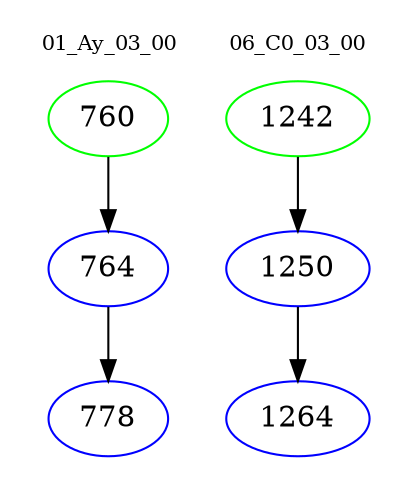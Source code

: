 digraph{
subgraph cluster_0 {
color = white
label = "01_Ay_03_00";
fontsize=10;
T0_760 [label="760", color="green"]
T0_760 -> T0_764 [color="black"]
T0_764 [label="764", color="blue"]
T0_764 -> T0_778 [color="black"]
T0_778 [label="778", color="blue"]
}
subgraph cluster_1 {
color = white
label = "06_C0_03_00";
fontsize=10;
T1_1242 [label="1242", color="green"]
T1_1242 -> T1_1250 [color="black"]
T1_1250 [label="1250", color="blue"]
T1_1250 -> T1_1264 [color="black"]
T1_1264 [label="1264", color="blue"]
}
}
